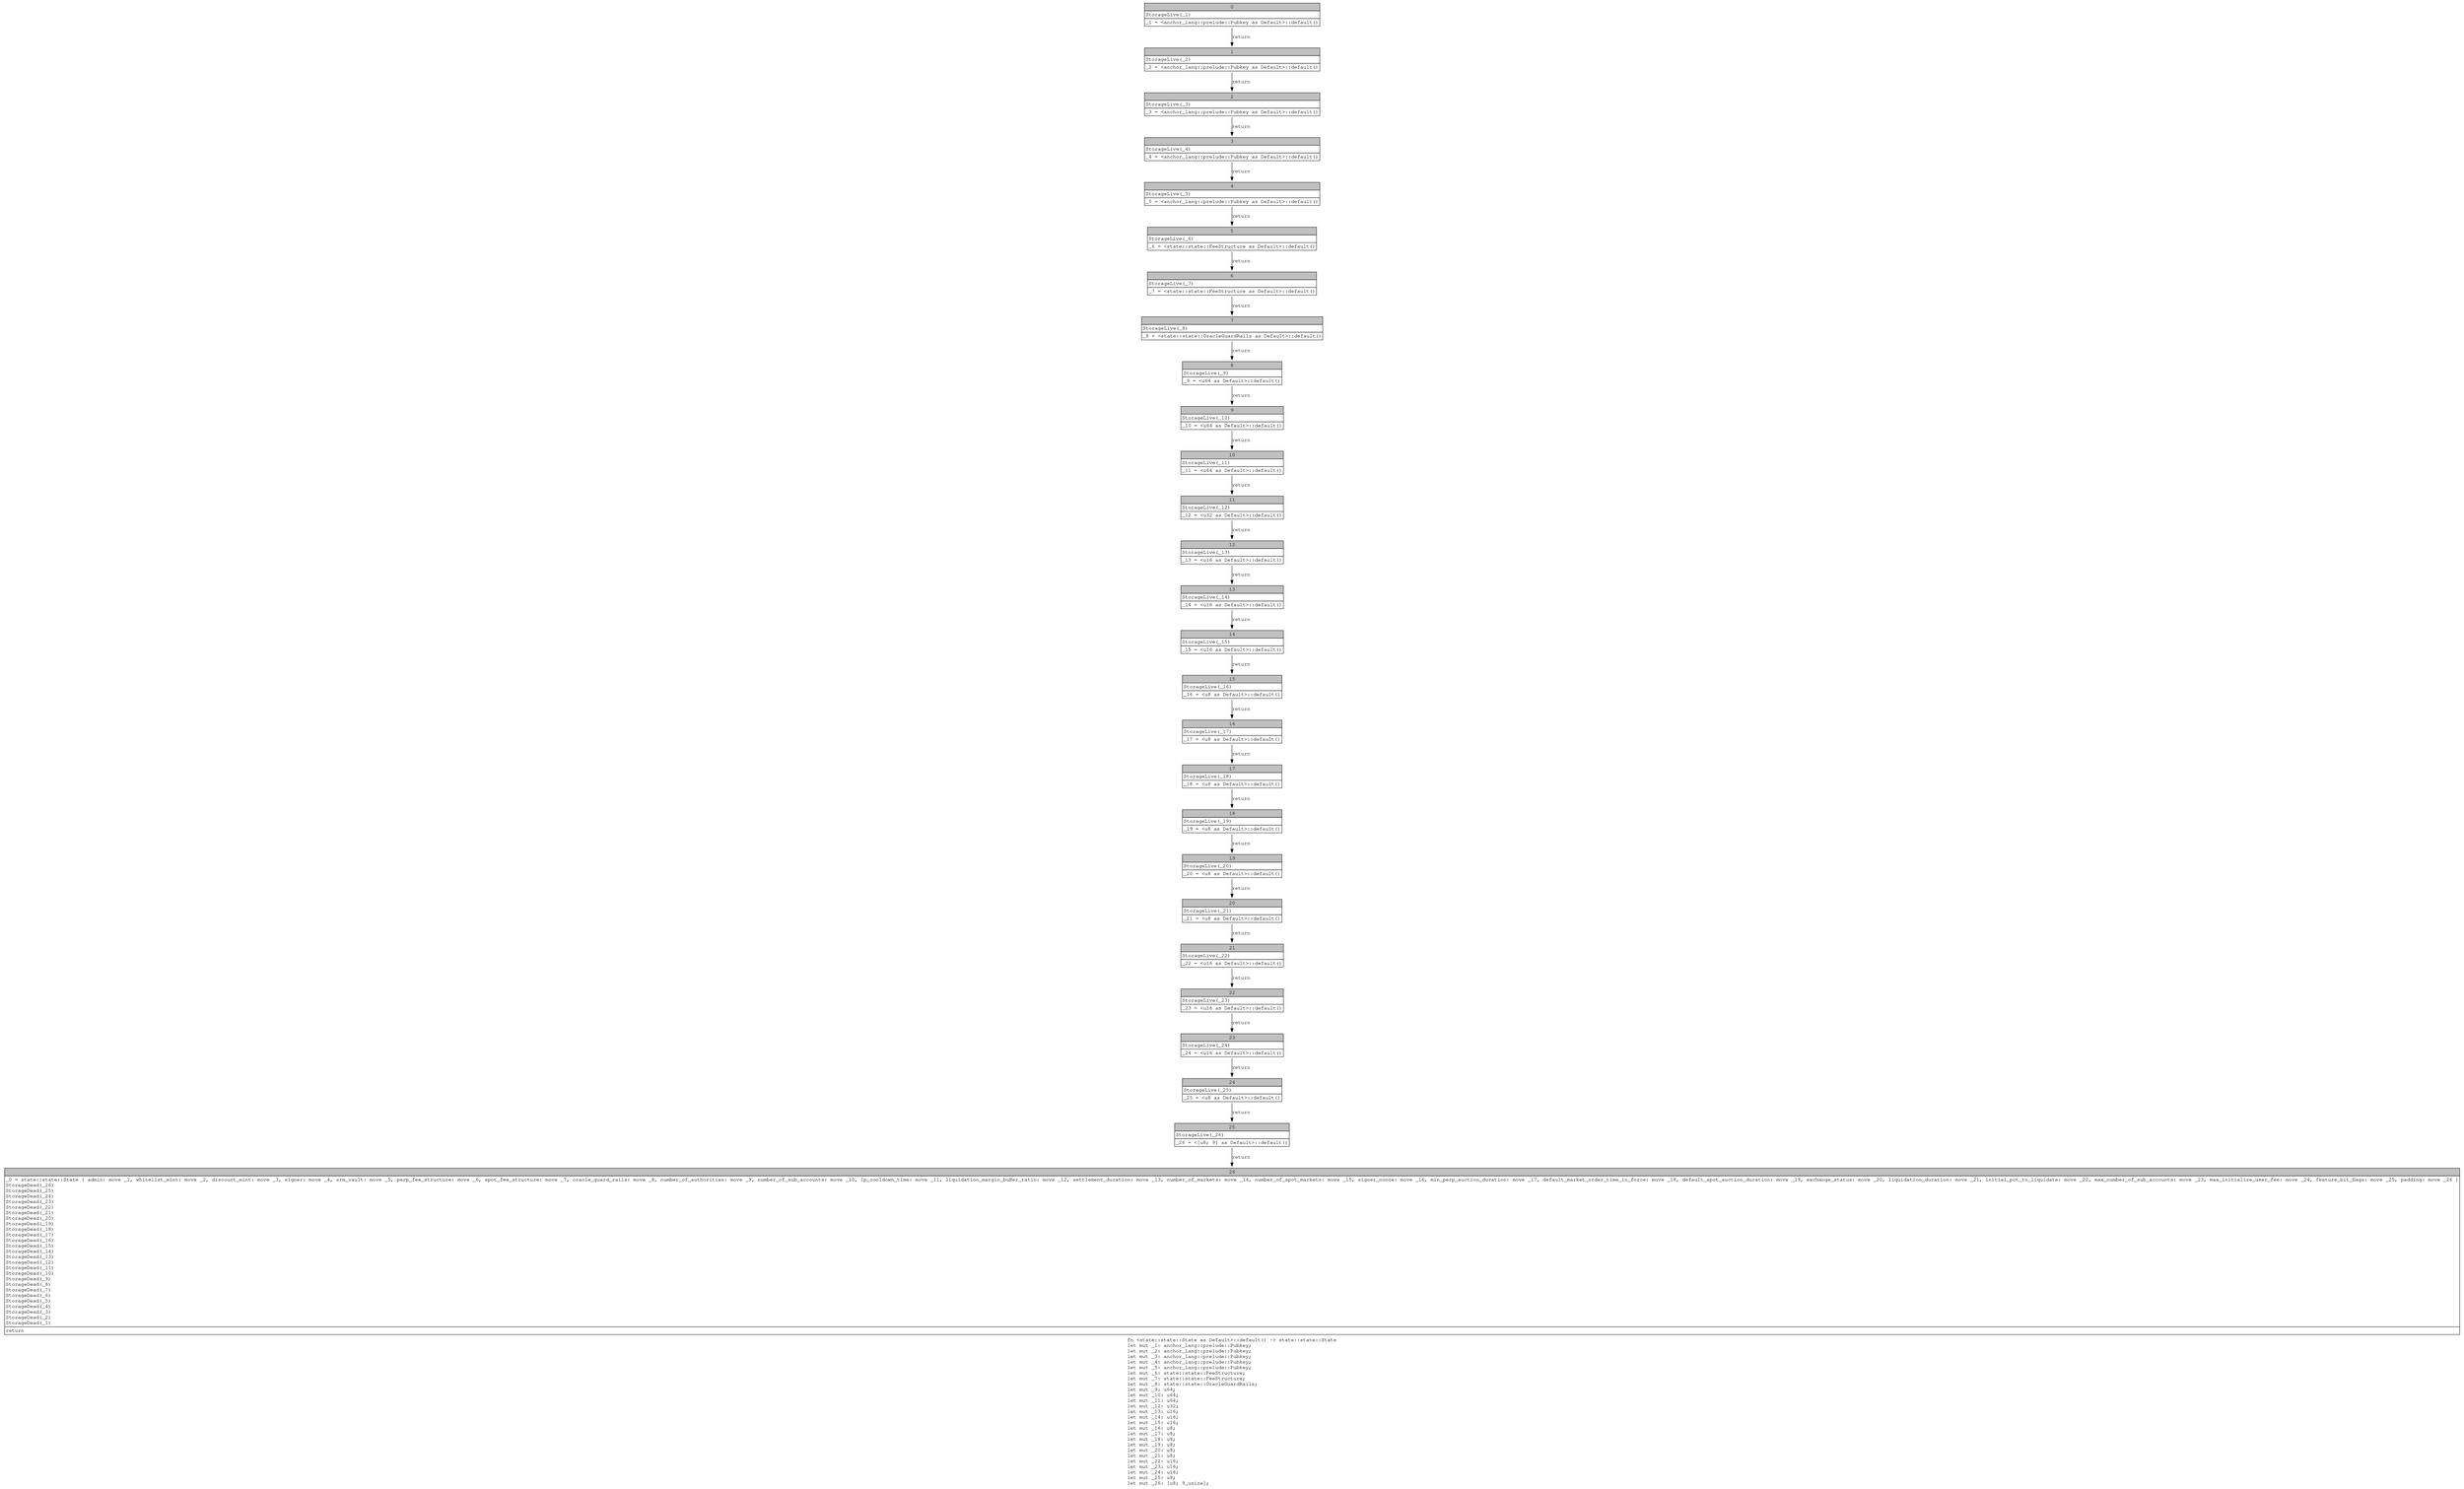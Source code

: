 digraph Mir_0_18098 {
    graph [fontname="Courier, monospace"];
    node [fontname="Courier, monospace"];
    edge [fontname="Courier, monospace"];
    label=<fn &lt;state::state::State as Default&gt;::default() -&gt; state::state::State<br align="left"/>let mut _1: anchor_lang::prelude::Pubkey;<br align="left"/>let mut _2: anchor_lang::prelude::Pubkey;<br align="left"/>let mut _3: anchor_lang::prelude::Pubkey;<br align="left"/>let mut _4: anchor_lang::prelude::Pubkey;<br align="left"/>let mut _5: anchor_lang::prelude::Pubkey;<br align="left"/>let mut _6: state::state::FeeStructure;<br align="left"/>let mut _7: state::state::FeeStructure;<br align="left"/>let mut _8: state::state::OracleGuardRails;<br align="left"/>let mut _9: u64;<br align="left"/>let mut _10: u64;<br align="left"/>let mut _11: u64;<br align="left"/>let mut _12: u32;<br align="left"/>let mut _13: u16;<br align="left"/>let mut _14: u16;<br align="left"/>let mut _15: u16;<br align="left"/>let mut _16: u8;<br align="left"/>let mut _17: u8;<br align="left"/>let mut _18: u8;<br align="left"/>let mut _19: u8;<br align="left"/>let mut _20: u8;<br align="left"/>let mut _21: u8;<br align="left"/>let mut _22: u16;<br align="left"/>let mut _23: u16;<br align="left"/>let mut _24: u16;<br align="left"/>let mut _25: u8;<br align="left"/>let mut _26: [u8; 9_usize];<br align="left"/>>;
    bb0__0_18098 [shape="none", label=<<table border="0" cellborder="1" cellspacing="0"><tr><td bgcolor="gray" align="center" colspan="1">0</td></tr><tr><td align="left" balign="left">StorageLive(_1)<br/></td></tr><tr><td align="left">_1 = &lt;anchor_lang::prelude::Pubkey as Default&gt;::default()</td></tr></table>>];
    bb1__0_18098 [shape="none", label=<<table border="0" cellborder="1" cellspacing="0"><tr><td bgcolor="gray" align="center" colspan="1">1</td></tr><tr><td align="left" balign="left">StorageLive(_2)<br/></td></tr><tr><td align="left">_2 = &lt;anchor_lang::prelude::Pubkey as Default&gt;::default()</td></tr></table>>];
    bb2__0_18098 [shape="none", label=<<table border="0" cellborder="1" cellspacing="0"><tr><td bgcolor="gray" align="center" colspan="1">2</td></tr><tr><td align="left" balign="left">StorageLive(_3)<br/></td></tr><tr><td align="left">_3 = &lt;anchor_lang::prelude::Pubkey as Default&gt;::default()</td></tr></table>>];
    bb3__0_18098 [shape="none", label=<<table border="0" cellborder="1" cellspacing="0"><tr><td bgcolor="gray" align="center" colspan="1">3</td></tr><tr><td align="left" balign="left">StorageLive(_4)<br/></td></tr><tr><td align="left">_4 = &lt;anchor_lang::prelude::Pubkey as Default&gt;::default()</td></tr></table>>];
    bb4__0_18098 [shape="none", label=<<table border="0" cellborder="1" cellspacing="0"><tr><td bgcolor="gray" align="center" colspan="1">4</td></tr><tr><td align="left" balign="left">StorageLive(_5)<br/></td></tr><tr><td align="left">_5 = &lt;anchor_lang::prelude::Pubkey as Default&gt;::default()</td></tr></table>>];
    bb5__0_18098 [shape="none", label=<<table border="0" cellborder="1" cellspacing="0"><tr><td bgcolor="gray" align="center" colspan="1">5</td></tr><tr><td align="left" balign="left">StorageLive(_6)<br/></td></tr><tr><td align="left">_6 = &lt;state::state::FeeStructure as Default&gt;::default()</td></tr></table>>];
    bb6__0_18098 [shape="none", label=<<table border="0" cellborder="1" cellspacing="0"><tr><td bgcolor="gray" align="center" colspan="1">6</td></tr><tr><td align="left" balign="left">StorageLive(_7)<br/></td></tr><tr><td align="left">_7 = &lt;state::state::FeeStructure as Default&gt;::default()</td></tr></table>>];
    bb7__0_18098 [shape="none", label=<<table border="0" cellborder="1" cellspacing="0"><tr><td bgcolor="gray" align="center" colspan="1">7</td></tr><tr><td align="left" balign="left">StorageLive(_8)<br/></td></tr><tr><td align="left">_8 = &lt;state::state::OracleGuardRails as Default&gt;::default()</td></tr></table>>];
    bb8__0_18098 [shape="none", label=<<table border="0" cellborder="1" cellspacing="0"><tr><td bgcolor="gray" align="center" colspan="1">8</td></tr><tr><td align="left" balign="left">StorageLive(_9)<br/></td></tr><tr><td align="left">_9 = &lt;u64 as Default&gt;::default()</td></tr></table>>];
    bb9__0_18098 [shape="none", label=<<table border="0" cellborder="1" cellspacing="0"><tr><td bgcolor="gray" align="center" colspan="1">9</td></tr><tr><td align="left" balign="left">StorageLive(_10)<br/></td></tr><tr><td align="left">_10 = &lt;u64 as Default&gt;::default()</td></tr></table>>];
    bb10__0_18098 [shape="none", label=<<table border="0" cellborder="1" cellspacing="0"><tr><td bgcolor="gray" align="center" colspan="1">10</td></tr><tr><td align="left" balign="left">StorageLive(_11)<br/></td></tr><tr><td align="left">_11 = &lt;u64 as Default&gt;::default()</td></tr></table>>];
    bb11__0_18098 [shape="none", label=<<table border="0" cellborder="1" cellspacing="0"><tr><td bgcolor="gray" align="center" colspan="1">11</td></tr><tr><td align="left" balign="left">StorageLive(_12)<br/></td></tr><tr><td align="left">_12 = &lt;u32 as Default&gt;::default()</td></tr></table>>];
    bb12__0_18098 [shape="none", label=<<table border="0" cellborder="1" cellspacing="0"><tr><td bgcolor="gray" align="center" colspan="1">12</td></tr><tr><td align="left" balign="left">StorageLive(_13)<br/></td></tr><tr><td align="left">_13 = &lt;u16 as Default&gt;::default()</td></tr></table>>];
    bb13__0_18098 [shape="none", label=<<table border="0" cellborder="1" cellspacing="0"><tr><td bgcolor="gray" align="center" colspan="1">13</td></tr><tr><td align="left" balign="left">StorageLive(_14)<br/></td></tr><tr><td align="left">_14 = &lt;u16 as Default&gt;::default()</td></tr></table>>];
    bb14__0_18098 [shape="none", label=<<table border="0" cellborder="1" cellspacing="0"><tr><td bgcolor="gray" align="center" colspan="1">14</td></tr><tr><td align="left" balign="left">StorageLive(_15)<br/></td></tr><tr><td align="left">_15 = &lt;u16 as Default&gt;::default()</td></tr></table>>];
    bb15__0_18098 [shape="none", label=<<table border="0" cellborder="1" cellspacing="0"><tr><td bgcolor="gray" align="center" colspan="1">15</td></tr><tr><td align="left" balign="left">StorageLive(_16)<br/></td></tr><tr><td align="left">_16 = &lt;u8 as Default&gt;::default()</td></tr></table>>];
    bb16__0_18098 [shape="none", label=<<table border="0" cellborder="1" cellspacing="0"><tr><td bgcolor="gray" align="center" colspan="1">16</td></tr><tr><td align="left" balign="left">StorageLive(_17)<br/></td></tr><tr><td align="left">_17 = &lt;u8 as Default&gt;::default()</td></tr></table>>];
    bb17__0_18098 [shape="none", label=<<table border="0" cellborder="1" cellspacing="0"><tr><td bgcolor="gray" align="center" colspan="1">17</td></tr><tr><td align="left" balign="left">StorageLive(_18)<br/></td></tr><tr><td align="left">_18 = &lt;u8 as Default&gt;::default()</td></tr></table>>];
    bb18__0_18098 [shape="none", label=<<table border="0" cellborder="1" cellspacing="0"><tr><td bgcolor="gray" align="center" colspan="1">18</td></tr><tr><td align="left" balign="left">StorageLive(_19)<br/></td></tr><tr><td align="left">_19 = &lt;u8 as Default&gt;::default()</td></tr></table>>];
    bb19__0_18098 [shape="none", label=<<table border="0" cellborder="1" cellspacing="0"><tr><td bgcolor="gray" align="center" colspan="1">19</td></tr><tr><td align="left" balign="left">StorageLive(_20)<br/></td></tr><tr><td align="left">_20 = &lt;u8 as Default&gt;::default()</td></tr></table>>];
    bb20__0_18098 [shape="none", label=<<table border="0" cellborder="1" cellspacing="0"><tr><td bgcolor="gray" align="center" colspan="1">20</td></tr><tr><td align="left" balign="left">StorageLive(_21)<br/></td></tr><tr><td align="left">_21 = &lt;u8 as Default&gt;::default()</td></tr></table>>];
    bb21__0_18098 [shape="none", label=<<table border="0" cellborder="1" cellspacing="0"><tr><td bgcolor="gray" align="center" colspan="1">21</td></tr><tr><td align="left" balign="left">StorageLive(_22)<br/></td></tr><tr><td align="left">_22 = &lt;u16 as Default&gt;::default()</td></tr></table>>];
    bb22__0_18098 [shape="none", label=<<table border="0" cellborder="1" cellspacing="0"><tr><td bgcolor="gray" align="center" colspan="1">22</td></tr><tr><td align="left" balign="left">StorageLive(_23)<br/></td></tr><tr><td align="left">_23 = &lt;u16 as Default&gt;::default()</td></tr></table>>];
    bb23__0_18098 [shape="none", label=<<table border="0" cellborder="1" cellspacing="0"><tr><td bgcolor="gray" align="center" colspan="1">23</td></tr><tr><td align="left" balign="left">StorageLive(_24)<br/></td></tr><tr><td align="left">_24 = &lt;u16 as Default&gt;::default()</td></tr></table>>];
    bb24__0_18098 [shape="none", label=<<table border="0" cellborder="1" cellspacing="0"><tr><td bgcolor="gray" align="center" colspan="1">24</td></tr><tr><td align="left" balign="left">StorageLive(_25)<br/></td></tr><tr><td align="left">_25 = &lt;u8 as Default&gt;::default()</td></tr></table>>];
    bb25__0_18098 [shape="none", label=<<table border="0" cellborder="1" cellspacing="0"><tr><td bgcolor="gray" align="center" colspan="1">25</td></tr><tr><td align="left" balign="left">StorageLive(_26)<br/></td></tr><tr><td align="left">_26 = &lt;[u8; 9] as Default&gt;::default()</td></tr></table>>];
    bb26__0_18098 [shape="none", label=<<table border="0" cellborder="1" cellspacing="0"><tr><td bgcolor="gray" align="center" colspan="1">26</td></tr><tr><td align="left" balign="left">_0 = state::state::State { admin: move _1, whitelist_mint: move _2, discount_mint: move _3, signer: move _4, srm_vault: move _5, perp_fee_structure: move _6, spot_fee_structure: move _7, oracle_guard_rails: move _8, number_of_authorities: move _9, number_of_sub_accounts: move _10, lp_cooldown_time: move _11, liquidation_margin_buffer_ratio: move _12, settlement_duration: move _13, number_of_markets: move _14, number_of_spot_markets: move _15, signer_nonce: move _16, min_perp_auction_duration: move _17, default_market_order_time_in_force: move _18, default_spot_auction_duration: move _19, exchange_status: move _20, liquidation_duration: move _21, initial_pct_to_liquidate: move _22, max_number_of_sub_accounts: move _23, max_initialize_user_fee: move _24, feature_bit_flags: move _25, padding: move _26 }<br/>StorageDead(_26)<br/>StorageDead(_25)<br/>StorageDead(_24)<br/>StorageDead(_23)<br/>StorageDead(_22)<br/>StorageDead(_21)<br/>StorageDead(_20)<br/>StorageDead(_19)<br/>StorageDead(_18)<br/>StorageDead(_17)<br/>StorageDead(_16)<br/>StorageDead(_15)<br/>StorageDead(_14)<br/>StorageDead(_13)<br/>StorageDead(_12)<br/>StorageDead(_11)<br/>StorageDead(_10)<br/>StorageDead(_9)<br/>StorageDead(_8)<br/>StorageDead(_7)<br/>StorageDead(_6)<br/>StorageDead(_5)<br/>StorageDead(_4)<br/>StorageDead(_3)<br/>StorageDead(_2)<br/>StorageDead(_1)<br/></td></tr><tr><td align="left">return</td></tr></table>>];
    bb0__0_18098 -> bb1__0_18098 [label="return"];
    bb1__0_18098 -> bb2__0_18098 [label="return"];
    bb2__0_18098 -> bb3__0_18098 [label="return"];
    bb3__0_18098 -> bb4__0_18098 [label="return"];
    bb4__0_18098 -> bb5__0_18098 [label="return"];
    bb5__0_18098 -> bb6__0_18098 [label="return"];
    bb6__0_18098 -> bb7__0_18098 [label="return"];
    bb7__0_18098 -> bb8__0_18098 [label="return"];
    bb8__0_18098 -> bb9__0_18098 [label="return"];
    bb9__0_18098 -> bb10__0_18098 [label="return"];
    bb10__0_18098 -> bb11__0_18098 [label="return"];
    bb11__0_18098 -> bb12__0_18098 [label="return"];
    bb12__0_18098 -> bb13__0_18098 [label="return"];
    bb13__0_18098 -> bb14__0_18098 [label="return"];
    bb14__0_18098 -> bb15__0_18098 [label="return"];
    bb15__0_18098 -> bb16__0_18098 [label="return"];
    bb16__0_18098 -> bb17__0_18098 [label="return"];
    bb17__0_18098 -> bb18__0_18098 [label="return"];
    bb18__0_18098 -> bb19__0_18098 [label="return"];
    bb19__0_18098 -> bb20__0_18098 [label="return"];
    bb20__0_18098 -> bb21__0_18098 [label="return"];
    bb21__0_18098 -> bb22__0_18098 [label="return"];
    bb22__0_18098 -> bb23__0_18098 [label="return"];
    bb23__0_18098 -> bb24__0_18098 [label="return"];
    bb24__0_18098 -> bb25__0_18098 [label="return"];
    bb25__0_18098 -> bb26__0_18098 [label="return"];
}
